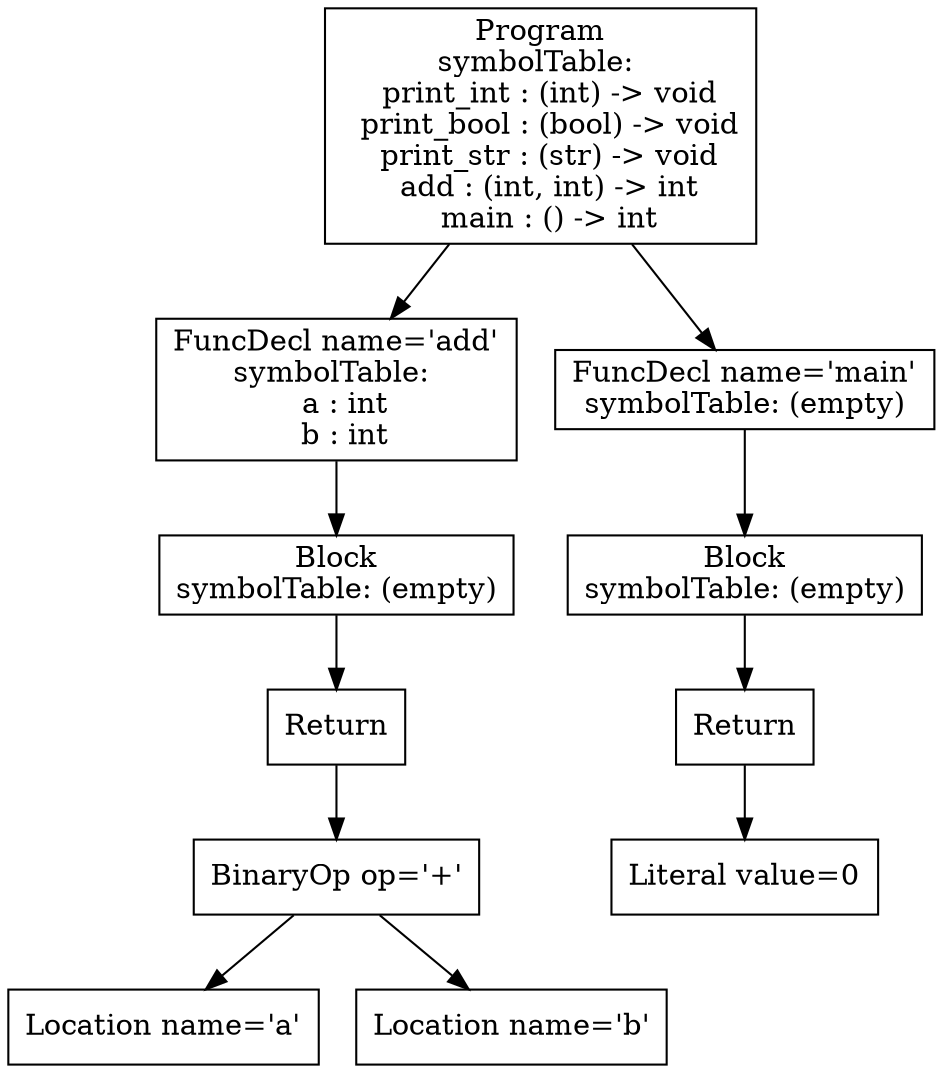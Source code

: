 digraph AST {
5 [shape=box, label="Location name='a'"];
6 [shape=box, label="Location name='b'"];
4 [shape=box, label="BinaryOp op='+'"];
4 -> 5;
4 -> 6;
3 [shape=box, label="Return"];
3 -> 4;
2 [shape=box, label="Block\nsymbolTable: (empty)"];
2 -> 3;
1 [shape=box, label="FuncDecl name='add'\nsymbolTable: \n  a : int\n  b : int"];
1 -> 2;
10 [shape=box, label="Literal value=0"];
9 [shape=box, label="Return"];
9 -> 10;
8 [shape=box, label="Block\nsymbolTable: (empty)"];
8 -> 9;
7 [shape=box, label="FuncDecl name='main'\nsymbolTable: (empty)"];
7 -> 8;
0 [shape=box, label="Program\nsymbolTable: \n  print_int : (int) -> void\n  print_bool : (bool) -> void\n  print_str : (str) -> void\n  add : (int, int) -> int\n  main : () -> int"];
0 -> 1;
0 -> 7;
}
